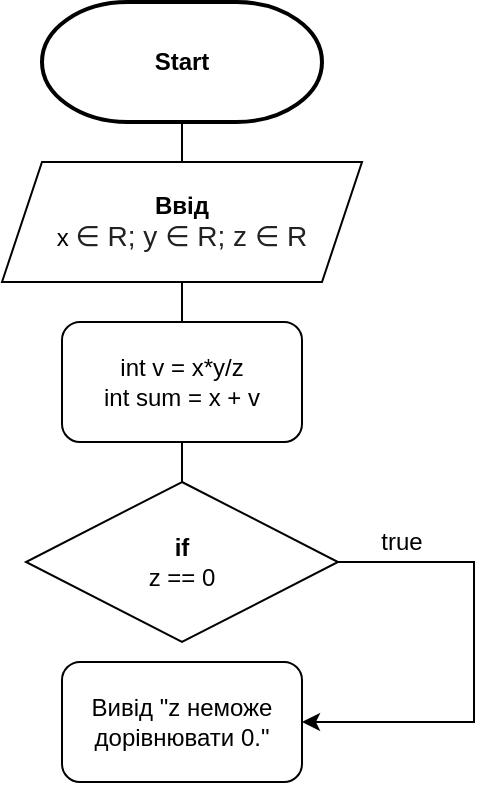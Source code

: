 <mxfile version="14.9.6" type="device"><diagram id="X1KRk2YSPTHvcqaVHukm" name="Страница 1"><mxGraphModel dx="1326" dy="846" grid="1" gridSize="10" guides="1" tooltips="1" connect="1" arrows="1" fold="1" page="1" pageScale="1" pageWidth="827" pageHeight="1169" math="0" shadow="0"><root><mxCell id="0"/><mxCell id="1" parent="0"/><mxCell id="wTDlq67EoCxtMZD_tYhR-1" value="&lt;b&gt;Start&lt;/b&gt;" style="strokeWidth=2;html=1;shape=mxgraph.flowchart.terminator;whiteSpace=wrap;" parent="1" vertex="1"><mxGeometry x="344" y="20" width="140" height="60" as="geometry"/></mxCell><mxCell id="wTDlq67EoCxtMZD_tYhR-2" value="&lt;b&gt;Ввід&lt;/b&gt;&lt;br&gt;x&amp;nbsp;&lt;span style=&quot;color: rgb(32 , 33 , 34) ; font-family: sans-serif ; font-size: 14px ; background-color: rgb(255 , 255 , 255)&quot;&gt;∈ R; y&amp;nbsp;&lt;/span&gt;&lt;span style=&quot;color: rgb(32 , 33 , 34) ; font-family: sans-serif ; font-size: 14px ; background-color: rgb(255 , 255 , 255)&quot;&gt;∈ R; z&amp;nbsp;&lt;/span&gt;&lt;span style=&quot;color: rgb(32 , 33 , 34) ; font-family: sans-serif ; font-size: 14px ; background-color: rgb(255 , 255 , 255)&quot;&gt;∈ R&lt;/span&gt;" style="shape=parallelogram;perimeter=parallelogramPerimeter;whiteSpace=wrap;html=1;fixedSize=1;" parent="1" vertex="1"><mxGeometry x="324" y="100" width="180" height="60" as="geometry"/></mxCell><mxCell id="wTDlq67EoCxtMZD_tYhR-3" value="" style="endArrow=none;html=1;entryX=0.5;entryY=1;entryDx=0;entryDy=0;entryPerimeter=0;exitX=0.5;exitY=0;exitDx=0;exitDy=0;" parent="1" source="wTDlq67EoCxtMZD_tYhR-2" target="wTDlq67EoCxtMZD_tYhR-1" edge="1"><mxGeometry width="50" height="50" relative="1" as="geometry"><mxPoint x="390" y="200" as="sourcePoint"/><mxPoint x="440" y="150" as="targetPoint"/></mxGeometry></mxCell><mxCell id="sWk4HwyRr4_L50VB10HM-1" value="int v = x*y/z&lt;br&gt;int sum = x + v" style="rounded=1;whiteSpace=wrap;html=1;" vertex="1" parent="1"><mxGeometry x="354" y="180" width="120" height="60" as="geometry"/></mxCell><mxCell id="sWk4HwyRr4_L50VB10HM-2" value="" style="endArrow=none;html=1;entryX=0.5;entryY=1;entryDx=0;entryDy=0;exitX=0.5;exitY=0;exitDx=0;exitDy=0;" edge="1" parent="1" source="sWk4HwyRr4_L50VB10HM-1" target="wTDlq67EoCxtMZD_tYhR-2"><mxGeometry width="50" height="50" relative="1" as="geometry"><mxPoint x="390" y="460" as="sourcePoint"/><mxPoint x="440" y="410" as="targetPoint"/></mxGeometry></mxCell><mxCell id="sWk4HwyRr4_L50VB10HM-7" style="edgeStyle=orthogonalEdgeStyle;rounded=0;orthogonalLoop=1;jettySize=auto;html=1;entryX=1;entryY=0.5;entryDx=0;entryDy=0;" edge="1" parent="1" source="sWk4HwyRr4_L50VB10HM-3" target="sWk4HwyRr4_L50VB10HM-5"><mxGeometry relative="1" as="geometry"><Array as="points"><mxPoint x="560" y="300"/><mxPoint x="560" y="380"/></Array></mxGeometry></mxCell><mxCell id="sWk4HwyRr4_L50VB10HM-3" value="&lt;b&gt;if&lt;/b&gt;&lt;br&gt;z == 0" style="rhombus;whiteSpace=wrap;html=1;" vertex="1" parent="1"><mxGeometry x="336" y="260" width="156" height="80" as="geometry"/></mxCell><mxCell id="sWk4HwyRr4_L50VB10HM-4" value="" style="endArrow=none;html=1;entryX=0.5;entryY=1;entryDx=0;entryDy=0;exitX=0.5;exitY=0;exitDx=0;exitDy=0;" edge="1" parent="1" source="sWk4HwyRr4_L50VB10HM-3" target="sWk4HwyRr4_L50VB10HM-1"><mxGeometry width="50" height="50" relative="1" as="geometry"><mxPoint x="390" y="450" as="sourcePoint"/><mxPoint x="440" y="400" as="targetPoint"/></mxGeometry></mxCell><mxCell id="sWk4HwyRr4_L50VB10HM-5" value="Вивід &quot;z неможе дорівнювати 0.&quot;" style="rounded=1;whiteSpace=wrap;html=1;" vertex="1" parent="1"><mxGeometry x="354" y="350" width="120" height="60" as="geometry"/></mxCell><mxCell id="sWk4HwyRr4_L50VB10HM-8" value="true" style="text;html=1;strokeColor=none;fillColor=none;align=center;verticalAlign=middle;whiteSpace=wrap;rounded=0;" vertex="1" parent="1"><mxGeometry x="504" y="280" width="40" height="20" as="geometry"/></mxCell></root></mxGraphModel></diagram></mxfile>